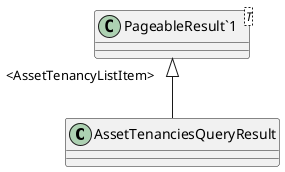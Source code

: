 @startuml
class AssetTenanciesQueryResult {
}
class "PageableResult`1"<T> {
}
"PageableResult`1" "<AssetTenancyListItem>" <|-- AssetTenanciesQueryResult
@enduml
